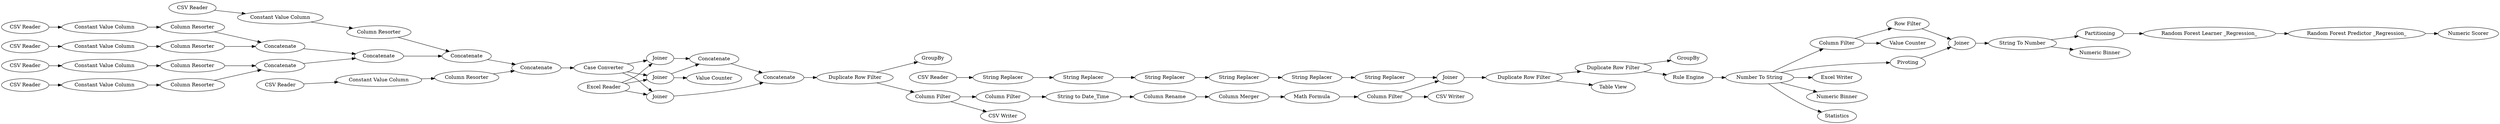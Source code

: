 digraph {
	"1158181949438419537_29" [label=Joiner]
	"1158181949438419537_60" [label=GroupBy]
	"1158181949438419537_21" [label="Constant Value Column"]
	"-5653024789155457627_19" [label=Pivoting]
	"-5653024789155457627_28" [label=Partitioning]
	"1158181949438419537_50" [label="Column Merger"]
	"1158181949438419537_52" [label="Column Filter"]
	"1158181949438419537_25" [label=Concatenate]
	"1158181949438419537_3" [label="CSV Reader"]
	"-5653024789155457627_20" [label="Rule Engine"]
	"1158181949438419537_27" [label=Concatenate]
	"1158181949438419537_17" [label="Constant Value Column"]
	"1158181949438419537_14" [label="Column Resorter"]
	"1158181949438419537_7" [label="CSV Reader"]
	"1158181949438419537_18" [label="Column Resorter"]
	"1158181949438419537_46" [label="Constant Value Column"]
	"1158181949438419537_44" [label="String to Date_Time"]
	"1158181949438419537_34" [label="Column Filter"]
	"1158181949438419537_28" [label=Concatenate]
	"-5653024789155457627_21" [label="Number To String"]
	"-5653024789155457627_25" [label=Joiner]
	"1158181949438419537_49" [label="Column Rename"]
	"1158181949438419537_68" [label="Duplicate Row Filter"]
	"1158181949438419537_42" [label="CSV Writer"]
	"1158181949438419537_69" [label="Table View"]
	"1158181949438419537_4" [label="CSV Reader"]
	"1158181949438419537_43" [label="Column Filter"]
	"1158181949438419537_65" [label="String Replacer"]
	"1158181949438419537_64" [label="String Replacer"]
	"1158181949438419537_19" [label="Constant Value Column"]
	"-2455461994910855518_58" [label="Numeric Binner"]
	"1158181949438419537_53" [label="CSV Writer"]
	"1158181949438419537_66" [label="String Replacer"]
	"1158181949438419537_6" [label="CSV Reader"]
	"1158181949438419537_59" [label="Duplicate Row Filter"]
	"-4417437504837563569_32" [label="Random Forest Learner _Regression_"]
	"1158181949438419537_24" [label="Excel Reader"]
	"-5653024789155457627_27" [label="Value Counter"]
	"1158181949438419537_41" [label="Duplicate Row Filter"]
	"1158181949438419537_62" [label="String Replacer"]
	"1158181949438419537_30" [label="Case Converter"]
	"1158181949438419537_63" [label="String Replacer"]
	"1158181949438419537_16" [label="Column Resorter"]
	"1158181949438419537_40" [label=Concatenate]
	"1158181949438419537_38" [label=Joiner]
	"-4417437504837563569_33" [label="Random Forest Predictor _Regression_"]
	"-5653024789155457627_23" [label="Excel Writer"]
	"1158181949438419537_51" [label="Math Formula"]
	"1158181949438419537_36" [label=GroupBy]
	"-5653024789155457627_36" [label="Numeric Binner"]
	"-5653024789155457627_37" [label=Statistics]
	"-5653024789155457627_24" [label="Column Filter"]
	"1158181949438419537_47" [label="Column Resorter"]
	"1158181949438419537_39" [label=Concatenate]
	"-4417437504837563569_34" [label="Numeric Scorer"]
	"1158181949438419537_55" [label=Joiner]
	"1158181949438419537_67" [label="String Replacer"]
	"1158181949438419537_48" [label=Concatenate]
	"1158181949438419537_15" [label="Constant Value Column"]
	"1158181949438419537_26" [label=Concatenate]
	"1158181949438419537_22" [label="Column Resorter"]
	"1158181949438419537_45" [label="CSV Reader"]
	"1158181949438419537_11" [label="Constant Value Column"]
	"1158181949438419537_5" [label="CSV Reader"]
	"1158181949438419537_20" [label="Column Resorter"]
	"1158181949438419537_35" [label="CSV Reader"]
	"1158181949438419537_31" [label="Value Counter"]
	"-5653024789155457627_26" [label="Row Filter"]
	"-5653024789155457627_31" [label="String To Number"]
	"1158181949438419537_37" [label=Joiner]
	"-5653024789155457627_19" -> "-5653024789155457627_25"
	"-5653024789155457627_20" -> "-5653024789155457627_21"
	"1158181949438419537_20" -> "1158181949438419537_26"
	"-5653024789155457627_21" -> "-5653024789155457627_19"
	"1158181949438419537_4" -> "1158181949438419537_11"
	"-5653024789155457627_21" -> "-5653024789155457627_24"
	"1158181949438419537_28" -> "1158181949438419537_27"
	"1158181949438419537_24" -> "1158181949438419537_29"
	"1158181949438419537_27" -> "1158181949438419537_48"
	"1158181949438419537_34" -> "1158181949438419537_42"
	"1158181949438419537_22" -> "1158181949438419537_27"
	"1158181949438419537_41" -> "1158181949438419537_36"
	"-5653024789155457627_21" -> "-5653024789155457627_37"
	"1158181949438419537_24" -> "1158181949438419537_37"
	"1158181949438419537_46" -> "1158181949438419537_47"
	"1158181949438419537_25" -> "1158181949438419537_28"
	"1158181949438419537_30" -> "1158181949438419537_29"
	"1158181949438419537_15" -> "1158181949438419537_16"
	"1158181949438419537_48" -> "1158181949438419537_30"
	"1158181949438419537_11" -> "1158181949438419537_14"
	"1158181949438419537_30" -> "1158181949438419537_37"
	"1158181949438419537_55" -> "1158181949438419537_59"
	"1158181949438419537_16" -> "1158181949438419537_25"
	"1158181949438419537_50" -> "1158181949438419537_51"
	"1158181949438419537_41" -> "1158181949438419537_34"
	"1158181949438419537_52" -> "1158181949438419537_53"
	"-5653024789155457627_21" -> "-5653024789155457627_36"
	"1158181949438419537_14" -> "1158181949438419537_25"
	"1158181949438419537_67" -> "1158181949438419537_55"
	"-4417437504837563569_32" -> "-4417437504837563569_33"
	"1158181949438419537_19" -> "1158181949438419537_20"
	"1158181949438419537_63" -> "1158181949438419537_65"
	"1158181949438419537_65" -> "1158181949438419537_64"
	"-5653024789155457627_31" -> "-2455461994910855518_58"
	"1158181949438419537_68" -> "1158181949438419537_60"
	"1158181949438419537_34" -> "1158181949438419537_43"
	"1158181949438419537_7" -> "1158181949438419537_21"
	"1158181949438419537_44" -> "1158181949438419537_49"
	"1158181949438419537_59" -> "1158181949438419537_68"
	"1158181949438419537_59" -> "1158181949438419537_69"
	"1158181949438419537_18" -> "1158181949438419537_26"
	"1158181949438419537_51" -> "1158181949438419537_52"
	"1158181949438419537_37" -> "1158181949438419537_39"
	"1158181949438419537_43" -> "1158181949438419537_44"
	"-5653024789155457627_24" -> "-5653024789155457627_26"
	"1158181949438419537_39" -> "1158181949438419537_40"
	"1158181949438419537_26" -> "1158181949438419537_28"
	"1158181949438419537_47" -> "1158181949438419537_48"
	"-5653024789155457627_24" -> "-5653024789155457627_27"
	"1158181949438419537_24" -> "1158181949438419537_38"
	"1158181949438419537_3" -> "1158181949438419537_15"
	"1158181949438419537_68" -> "-5653024789155457627_20"
	"-5653024789155457627_25" -> "-5653024789155457627_31"
	"1158181949438419537_38" -> "1158181949438419537_40"
	"1158181949438419537_52" -> "1158181949438419537_55"
	"1158181949438419537_64" -> "1158181949438419537_66"
	"-5653024789155457627_21" -> "-5653024789155457627_23"
	"1158181949438419537_45" -> "1158181949438419537_46"
	"1158181949438419537_30" -> "1158181949438419537_38"
	"1158181949438419537_29" -> "1158181949438419537_39"
	"1158181949438419537_49" -> "1158181949438419537_50"
	"1158181949438419537_66" -> "1158181949438419537_67"
	"-5653024789155457627_26" -> "-5653024789155457627_25"
	"1158181949438419537_17" -> "1158181949438419537_18"
	"1158181949438419537_35" -> "1158181949438419537_62"
	"-4417437504837563569_33" -> "-4417437504837563569_34"
	"1158181949438419537_21" -> "1158181949438419537_22"
	"-5653024789155457627_31" -> "-5653024789155457627_28"
	"1158181949438419537_5" -> "1158181949438419537_17"
	"1158181949438419537_62" -> "1158181949438419537_63"
	"1158181949438419537_40" -> "1158181949438419537_41"
	"1158181949438419537_6" -> "1158181949438419537_19"
	"-5653024789155457627_28" -> "-4417437504837563569_32"
	"1158181949438419537_29" -> "1158181949438419537_31"
	rankdir=LR
}
